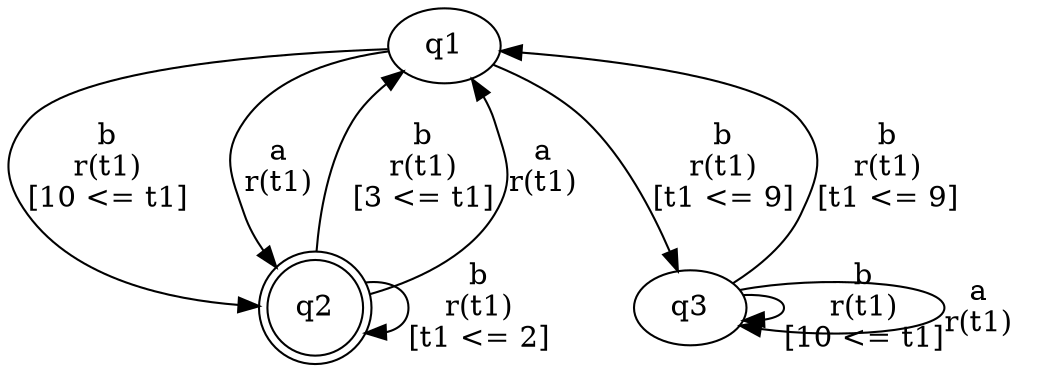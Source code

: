 digraph "tests_1/test113/solution501/solution" {
	q1[label=q1]
	q2[label=q2 shape=doublecircle]
	q3[label=q3]
	q1 -> q2[label="b\nr(t1)\n[10 <= t1]"]
	q2 -> q1[label="b\nr(t1)\n[3 <= t1]"]
	q2 -> q2[label="b\nr(t1)\n[t1 <= 2]"]
	q2 -> q1[label="a\nr(t1)\n"]
	q1 -> q3[label="b\nr(t1)\n[t1 <= 9]"]
	q3 -> q3[label="b\nr(t1)\n[10 <= t1]"]
	q3 -> q3[label="a\nr(t1)\n"]
	q3 -> q1[label="b\nr(t1)\n[t1 <= 9]"]
	q1 -> q2[label="a\nr(t1)\n"]
}

